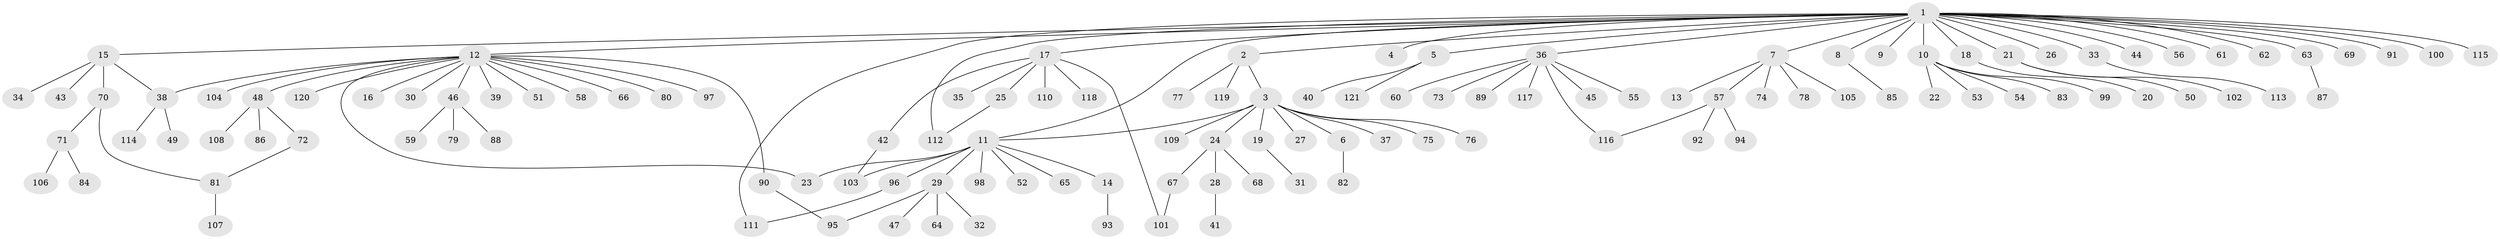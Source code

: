 // coarse degree distribution, {26: 0.016666666666666666, 4: 0.03333333333333333, 1: 0.7, 2: 0.13333333333333333, 6: 0.016666666666666666, 5: 0.05, 7: 0.016666666666666666, 3: 0.03333333333333333}
// Generated by graph-tools (version 1.1) at 2025/18/03/04/25 18:18:09]
// undirected, 121 vertices, 130 edges
graph export_dot {
graph [start="1"]
  node [color=gray90,style=filled];
  1;
  2;
  3;
  4;
  5;
  6;
  7;
  8;
  9;
  10;
  11;
  12;
  13;
  14;
  15;
  16;
  17;
  18;
  19;
  20;
  21;
  22;
  23;
  24;
  25;
  26;
  27;
  28;
  29;
  30;
  31;
  32;
  33;
  34;
  35;
  36;
  37;
  38;
  39;
  40;
  41;
  42;
  43;
  44;
  45;
  46;
  47;
  48;
  49;
  50;
  51;
  52;
  53;
  54;
  55;
  56;
  57;
  58;
  59;
  60;
  61;
  62;
  63;
  64;
  65;
  66;
  67;
  68;
  69;
  70;
  71;
  72;
  73;
  74;
  75;
  76;
  77;
  78;
  79;
  80;
  81;
  82;
  83;
  84;
  85;
  86;
  87;
  88;
  89;
  90;
  91;
  92;
  93;
  94;
  95;
  96;
  97;
  98;
  99;
  100;
  101;
  102;
  103;
  104;
  105;
  106;
  107;
  108;
  109;
  110;
  111;
  112;
  113;
  114;
  115;
  116;
  117;
  118;
  119;
  120;
  121;
  1 -- 2;
  1 -- 4;
  1 -- 5;
  1 -- 7;
  1 -- 8;
  1 -- 9;
  1 -- 10;
  1 -- 11;
  1 -- 12;
  1 -- 15;
  1 -- 17;
  1 -- 18;
  1 -- 21;
  1 -- 26;
  1 -- 33;
  1 -- 36;
  1 -- 44;
  1 -- 56;
  1 -- 61;
  1 -- 62;
  1 -- 63;
  1 -- 69;
  1 -- 91;
  1 -- 100;
  1 -- 111;
  1 -- 112;
  1 -- 115;
  2 -- 3;
  2 -- 77;
  2 -- 119;
  3 -- 6;
  3 -- 11;
  3 -- 19;
  3 -- 24;
  3 -- 27;
  3 -- 37;
  3 -- 75;
  3 -- 76;
  3 -- 109;
  5 -- 40;
  5 -- 121;
  6 -- 82;
  7 -- 13;
  7 -- 57;
  7 -- 74;
  7 -- 78;
  7 -- 105;
  8 -- 85;
  10 -- 22;
  10 -- 53;
  10 -- 54;
  10 -- 83;
  10 -- 99;
  11 -- 14;
  11 -- 23;
  11 -- 29;
  11 -- 52;
  11 -- 65;
  11 -- 96;
  11 -- 98;
  11 -- 103;
  12 -- 16;
  12 -- 23;
  12 -- 30;
  12 -- 38;
  12 -- 39;
  12 -- 46;
  12 -- 48;
  12 -- 51;
  12 -- 58;
  12 -- 66;
  12 -- 80;
  12 -- 90;
  12 -- 97;
  12 -- 104;
  12 -- 120;
  14 -- 93;
  15 -- 34;
  15 -- 38;
  15 -- 43;
  15 -- 70;
  17 -- 25;
  17 -- 35;
  17 -- 42;
  17 -- 101;
  17 -- 110;
  17 -- 118;
  18 -- 20;
  19 -- 31;
  21 -- 50;
  21 -- 102;
  24 -- 28;
  24 -- 67;
  24 -- 68;
  25 -- 112;
  28 -- 41;
  29 -- 32;
  29 -- 47;
  29 -- 64;
  29 -- 95;
  33 -- 113;
  36 -- 45;
  36 -- 55;
  36 -- 60;
  36 -- 73;
  36 -- 89;
  36 -- 116;
  36 -- 117;
  38 -- 49;
  38 -- 114;
  42 -- 103;
  46 -- 59;
  46 -- 79;
  46 -- 88;
  48 -- 72;
  48 -- 86;
  48 -- 108;
  57 -- 92;
  57 -- 94;
  57 -- 116;
  63 -- 87;
  67 -- 101;
  70 -- 71;
  70 -- 81;
  71 -- 84;
  71 -- 106;
  72 -- 81;
  81 -- 107;
  90 -- 95;
  96 -- 111;
}

